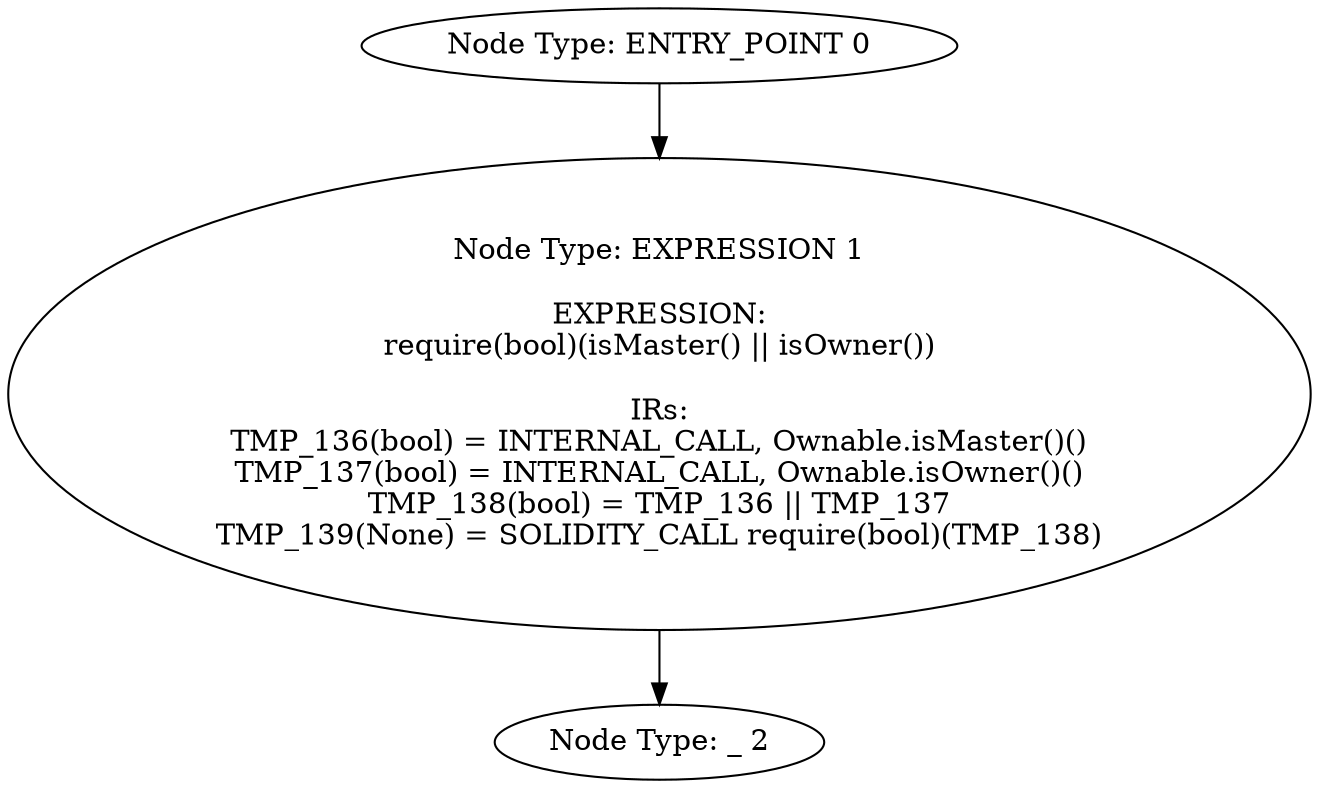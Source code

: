 digraph{
0[label="Node Type: ENTRY_POINT 0
"];
0->1;
1[label="Node Type: EXPRESSION 1

EXPRESSION:
require(bool)(isMaster() || isOwner())

IRs:
TMP_136(bool) = INTERNAL_CALL, Ownable.isMaster()()
TMP_137(bool) = INTERNAL_CALL, Ownable.isOwner()()
TMP_138(bool) = TMP_136 || TMP_137
TMP_139(None) = SOLIDITY_CALL require(bool)(TMP_138)"];
1->2;
2[label="Node Type: _ 2
"];
}
